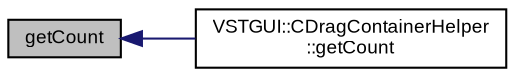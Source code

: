 digraph "getCount"
{
  bgcolor="transparent";
  edge [fontname="Arial",fontsize="9",labelfontname="Arial",labelfontsize="9"];
  node [fontname="Arial",fontsize="9",shape=record];
  rankdir="LR";
  Node1 [label="getCount",height=0.2,width=0.4,color="black", fillcolor="grey75", style="filled" fontcolor="black"];
  Node1 -> Node2 [dir="back",color="midnightblue",fontsize="9",style="solid",fontname="Arial"];
  Node2 [label="VSTGUI::CDragContainerHelper\l::getCount",height=0.2,width=0.4,color="black",URL="$class_v_s_t_g_u_i_1_1_c_drag_container_helper.html#a5ccd556b543fb53df0ba87f54d8082e4"];
}
